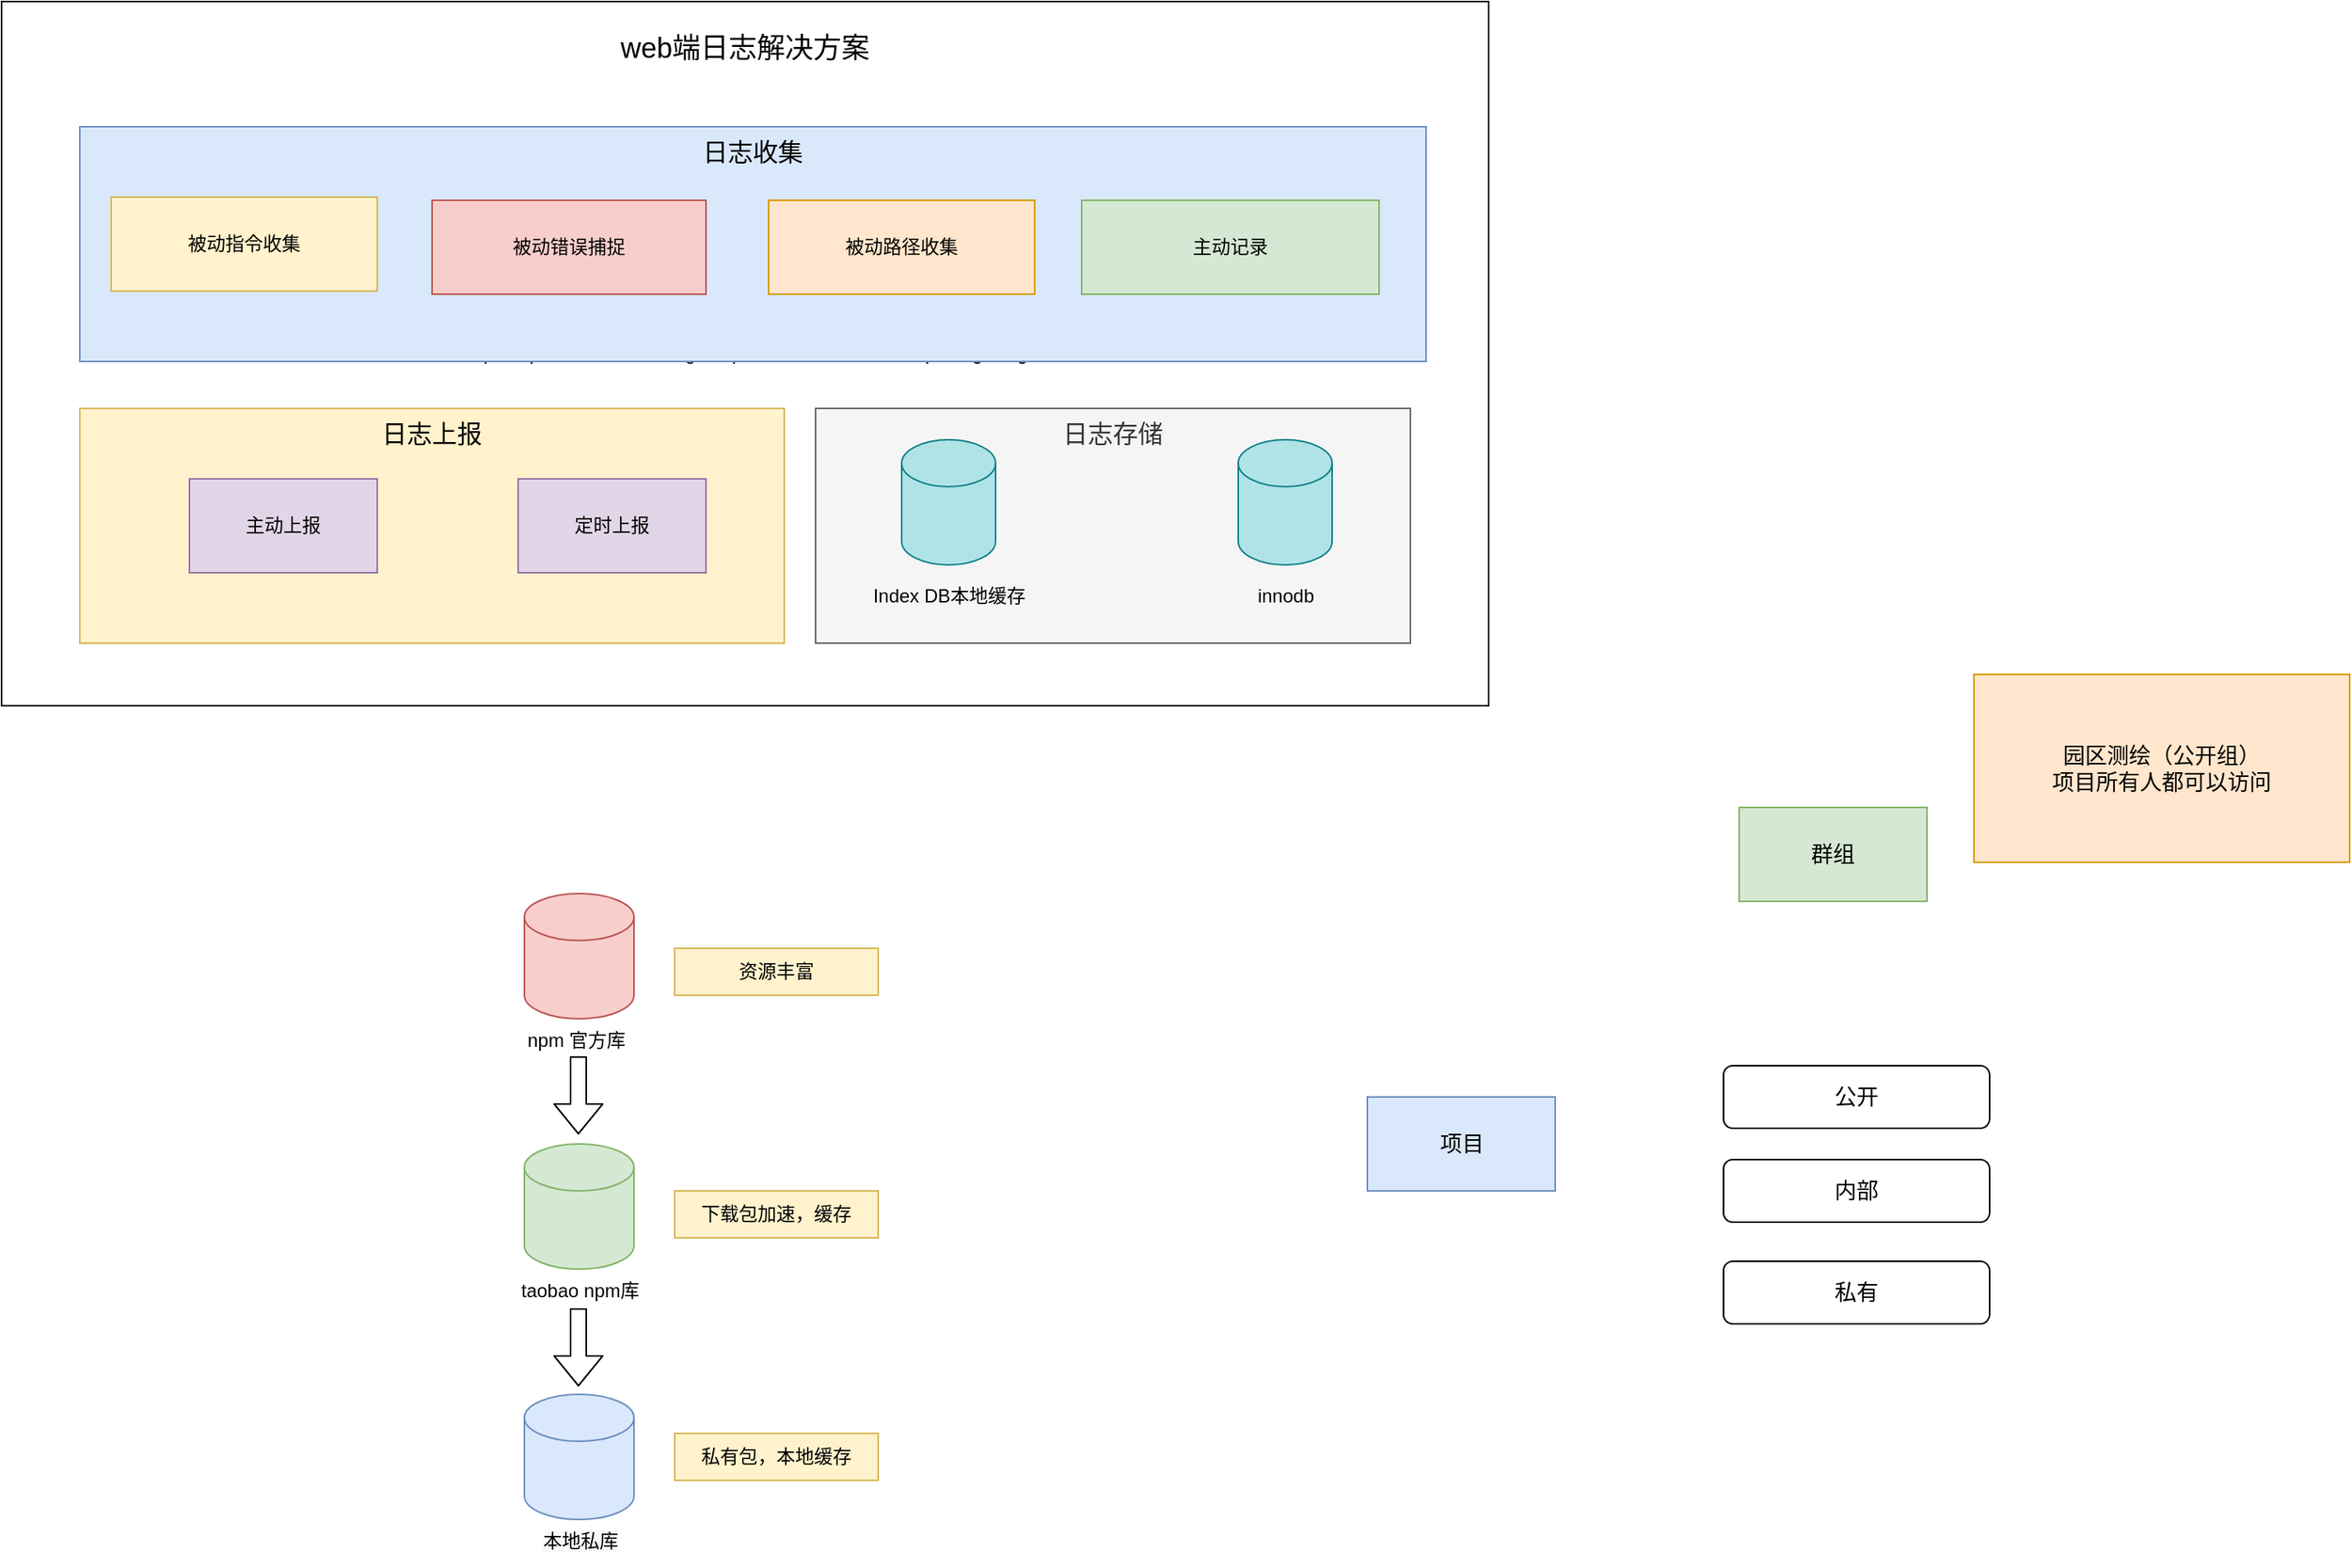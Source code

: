 <mxfile version="14.6.0" type="github">
  <diagram id="_BkoqEayFcA_iPLzUDcl" name="Page-1">
    <mxGraphModel dx="1422" dy="762" grid="1" gridSize="10" guides="1" tooltips="1" connect="1" arrows="1" fold="1" page="1" pageScale="1" pageWidth="827" pageHeight="1169" math="0" shadow="0">
      <root>
        <mxCell id="0" />
        <mxCell id="1" parent="0" />
        <UserObject label="https://upload.wikimedia.org/wikipedia/commons/d/db/Npm-logo.svg" link="https://upload.wikimedia.org/wikipedia/commons/d/db/Npm-logo.svg" id="mw7YGV9gwj3RuTq6S0IA-1">
          <mxCell style="rounded=0;whiteSpace=wrap;html=1;" parent="1" vertex="1">
            <mxGeometry x="100" y="70" width="950" height="450" as="geometry" />
          </mxCell>
        </UserObject>
        <mxCell id="mw7YGV9gwj3RuTq6S0IA-2" value="&lt;font style=&quot;font-size: 16px&quot;&gt;日志收集&lt;/font&gt;" style="rounded=0;whiteSpace=wrap;html=1;verticalAlign=top;fillColor=#dae8fc;strokeColor=#6c8ebf;" parent="1" vertex="1">
          <mxGeometry x="150" y="150" width="860" height="150" as="geometry" />
        </mxCell>
        <mxCell id="mw7YGV9gwj3RuTq6S0IA-3" value="&lt;span style=&quot;font-size: 16px&quot;&gt;日志上报&lt;/span&gt;" style="rounded=0;whiteSpace=wrap;html=1;verticalAlign=top;fillColor=#fff2cc;strokeColor=#d6b656;" parent="1" vertex="1">
          <mxGeometry x="150" y="330" width="450" height="150" as="geometry" />
        </mxCell>
        <mxCell id="mw7YGV9gwj3RuTq6S0IA-4" value="&lt;span style=&quot;font-size: 16px&quot;&gt;日志存储&lt;/span&gt;" style="rounded=0;whiteSpace=wrap;html=1;verticalAlign=top;fillColor=#f5f5f5;strokeColor=#666666;fontColor=#333333;" parent="1" vertex="1">
          <mxGeometry x="620" y="330" width="380" height="150" as="geometry" />
        </mxCell>
        <mxCell id="mw7YGV9gwj3RuTq6S0IA-5" value="&lt;font style=&quot;font-size: 18px&quot;&gt;web端日志解决方案&lt;/font&gt;" style="text;html=1;strokeColor=none;fillColor=none;align=center;verticalAlign=middle;whiteSpace=wrap;rounded=0;" parent="1" vertex="1">
          <mxGeometry x="375" y="90" width="400" height="20" as="geometry" />
        </mxCell>
        <mxCell id="mw7YGV9gwj3RuTq6S0IA-6" value="被动指令收集" style="rounded=0;whiteSpace=wrap;html=1;fillColor=#fff2cc;strokeColor=#d6b656;" parent="1" vertex="1">
          <mxGeometry x="170" y="195" width="170" height="60" as="geometry" />
        </mxCell>
        <mxCell id="mw7YGV9gwj3RuTq6S0IA-7" value="主动记录" style="rounded=0;whiteSpace=wrap;html=1;fillColor=#d5e8d4;strokeColor=#82b366;" parent="1" vertex="1">
          <mxGeometry x="790" y="197" width="190" height="60" as="geometry" />
        </mxCell>
        <mxCell id="mw7YGV9gwj3RuTq6S0IA-8" value="被动错误捕捉" style="rounded=0;whiteSpace=wrap;html=1;fillColor=#f8cecc;strokeColor=#b85450;" parent="1" vertex="1">
          <mxGeometry x="375" y="197" width="175" height="60" as="geometry" />
        </mxCell>
        <mxCell id="mw7YGV9gwj3RuTq6S0IA-9" value="被动路径收集" style="rounded=0;whiteSpace=wrap;html=1;fillColor=#ffe6cc;strokeColor=#d79b00;" parent="1" vertex="1">
          <mxGeometry x="590" y="197" width="170" height="60" as="geometry" />
        </mxCell>
        <mxCell id="mw7YGV9gwj3RuTq6S0IA-11" value="" style="shape=cylinder3;whiteSpace=wrap;html=1;boundedLbl=1;backgroundOutline=1;size=15;fillColor=#b0e3e6;strokeColor=#0e8088;" parent="1" vertex="1">
          <mxGeometry x="675" y="350" width="60" height="80" as="geometry" />
        </mxCell>
        <mxCell id="mw7YGV9gwj3RuTq6S0IA-12" value="Index DB本地缓存" style="text;html=1;strokeColor=none;fillColor=none;align=center;verticalAlign=middle;whiteSpace=wrap;rounded=0;" parent="1" vertex="1">
          <mxGeometry x="652.5" y="440" width="105" height="20" as="geometry" />
        </mxCell>
        <mxCell id="mw7YGV9gwj3RuTq6S0IA-13" value="" style="shape=cylinder3;whiteSpace=wrap;html=1;boundedLbl=1;backgroundOutline=1;size=15;fillColor=#b0e3e6;strokeColor=#0e8088;" parent="1" vertex="1">
          <mxGeometry x="890" y="350" width="60" height="80" as="geometry" />
        </mxCell>
        <mxCell id="mw7YGV9gwj3RuTq6S0IA-14" value="innodb" style="text;html=1;strokeColor=none;fillColor=none;align=center;verticalAlign=middle;whiteSpace=wrap;rounded=0;" parent="1" vertex="1">
          <mxGeometry x="867.5" y="440" width="105" height="20" as="geometry" />
        </mxCell>
        <mxCell id="mw7YGV9gwj3RuTq6S0IA-19" value="主动上报" style="rounded=0;whiteSpace=wrap;html=1;fillColor=#e1d5e7;strokeColor=#9673a6;" parent="1" vertex="1">
          <mxGeometry x="220" y="375" width="120" height="60" as="geometry" />
        </mxCell>
        <mxCell id="mw7YGV9gwj3RuTq6S0IA-20" value="定时上报" style="rounded=0;whiteSpace=wrap;html=1;fillColor=#e1d5e7;strokeColor=#9673a6;" parent="1" vertex="1">
          <mxGeometry x="430" y="375" width="120" height="60" as="geometry" />
        </mxCell>
        <mxCell id="9y2Axr564WV0KpgAV4Yw-1" value="" style="shape=cylinder3;whiteSpace=wrap;html=1;boundedLbl=1;backgroundOutline=1;size=15;rotation=0;fillColor=#dae8fc;strokeColor=#6c8ebf;" parent="1" vertex="1">
          <mxGeometry x="434" y="960" width="70" height="80" as="geometry" />
        </mxCell>
        <mxCell id="9y2Axr564WV0KpgAV4Yw-2" value="&lt;span style=&quot;color: rgb(0 , 0 , 0) ; font-family: &amp;#34;helvetica&amp;#34; ; font-size: 12px ; font-style: normal ; font-weight: 400 ; letter-spacing: normal ; text-align: center ; text-indent: 0px ; text-transform: none ; word-spacing: 0px ; background-color: rgb(248 , 249 , 250) ; display: inline ; float: none&quot;&gt;本地私库&lt;/span&gt;" style="text;whiteSpace=wrap;html=1;" parent="1" vertex="1">
          <mxGeometry x="444" y="1040" width="56" height="30" as="geometry" />
        </mxCell>
        <mxCell id="9y2Axr564WV0KpgAV4Yw-4" value="" style="shape=cylinder3;whiteSpace=wrap;html=1;boundedLbl=1;backgroundOutline=1;size=15;rotation=0;fillColor=#f8cecc;strokeColor=#b85450;" parent="1" vertex="1">
          <mxGeometry x="434" y="640" width="70" height="80" as="geometry" />
        </mxCell>
        <mxCell id="9y2Axr564WV0KpgAV4Yw-5" value="&lt;div style=&quot;text-align: center&quot;&gt;&lt;span&gt;&lt;font face=&quot;helvetica&quot;&gt;npm 官方库&lt;/font&gt;&lt;/span&gt;&lt;/div&gt;" style="text;whiteSpace=wrap;html=1;" parent="1" vertex="1">
          <mxGeometry x="434" y="720" width="76" height="30" as="geometry" />
        </mxCell>
        <mxCell id="9y2Axr564WV0KpgAV4Yw-6" value="" style="shape=cylinder3;whiteSpace=wrap;html=1;boundedLbl=1;backgroundOutline=1;size=15;rotation=0;fillColor=#d5e8d4;strokeColor=#82b366;" parent="1" vertex="1">
          <mxGeometry x="434" y="800" width="70" height="80" as="geometry" />
        </mxCell>
        <mxCell id="9y2Axr564WV0KpgAV4Yw-7" value="&lt;span style=&quot;font-family: &amp;#34;helvetica&amp;#34; ; text-align: center&quot;&gt;taobao npm库&lt;/span&gt;" style="text;whiteSpace=wrap;html=1;" parent="1" vertex="1">
          <mxGeometry x="430" y="880" width="90" height="30" as="geometry" />
        </mxCell>
        <mxCell id="9y2Axr564WV0KpgAV4Yw-8" value="" style="shape=image;verticalLabelPosition=bottom;labelBackgroundColor=#ffffff;verticalAlign=top;aspect=fixed;imageAspect=0;image=https://upload.wikimedia.org/wikipedia/commons/d/db/Npm-logo.svg;" parent="1" vertex="1">
          <mxGeometry x="443.26" y="1000" width="51.49" height="20" as="geometry" />
        </mxCell>
        <mxCell id="9y2Axr564WV0KpgAV4Yw-9" value="" style="shape=image;verticalLabelPosition=bottom;labelBackgroundColor=#ffffff;verticalAlign=top;aspect=fixed;imageAspect=0;image=https://upload.wikimedia.org/wikipedia/commons/d/db/Npm-logo.svg;" parent="1" vertex="1">
          <mxGeometry x="443.26" y="840" width="51.49" height="20" as="geometry" />
        </mxCell>
        <mxCell id="9y2Axr564WV0KpgAV4Yw-10" value="" style="shape=image;verticalLabelPosition=bottom;labelBackgroundColor=#ffffff;verticalAlign=top;aspect=fixed;imageAspect=0;image=https://upload.wikimedia.org/wikipedia/commons/d/db/Npm-logo.svg;" parent="1" vertex="1">
          <mxGeometry x="443.26" y="680" width="51.49" height="20" as="geometry" />
        </mxCell>
        <mxCell id="9y2Axr564WV0KpgAV4Yw-13" value="" style="shape=flexArrow;endArrow=classic;html=1;" parent="1" edge="1">
          <mxGeometry width="50" height="50" relative="1" as="geometry">
            <mxPoint x="468.5" y="905" as="sourcePoint" />
            <mxPoint x="468.5" y="955" as="targetPoint" />
          </mxGeometry>
        </mxCell>
        <mxCell id="9y2Axr564WV0KpgAV4Yw-15" value="" style="shape=flexArrow;endArrow=classic;html=1;" parent="1" edge="1">
          <mxGeometry width="50" height="50" relative="1" as="geometry">
            <mxPoint x="468.5" y="744" as="sourcePoint" />
            <mxPoint x="468.5" y="794" as="targetPoint" />
          </mxGeometry>
        </mxCell>
        <mxCell id="9y2Axr564WV0KpgAV4Yw-16" value="下载包加速，缓存" style="text;html=1;strokeColor=#d6b656;fillColor=#fff2cc;align=center;verticalAlign=middle;whiteSpace=wrap;rounded=0;" parent="1" vertex="1">
          <mxGeometry x="530" y="830" width="130" height="30" as="geometry" />
        </mxCell>
        <mxCell id="9y2Axr564WV0KpgAV4Yw-17" value="私有包，本地缓存" style="text;html=1;strokeColor=#d6b656;fillColor=#fff2cc;align=center;verticalAlign=middle;whiteSpace=wrap;rounded=0;" parent="1" vertex="1">
          <mxGeometry x="530" y="985" width="130" height="30" as="geometry" />
        </mxCell>
        <mxCell id="9y2Axr564WV0KpgAV4Yw-18" value="资源丰富" style="text;html=1;strokeColor=#d6b656;fillColor=#fff2cc;align=center;verticalAlign=middle;whiteSpace=wrap;rounded=0;" parent="1" vertex="1">
          <mxGeometry x="530" y="675" width="130" height="30" as="geometry" />
        </mxCell>
        <mxCell id="B5DhvqtyqBvgkAlbuiQp-1" value="园区测绘（公开组）&lt;br style=&quot;font-size: 14px;&quot;&gt;项目所有人都可以访问&lt;br style=&quot;font-size: 14px;&quot;&gt;" style="rounded=0;whiteSpace=wrap;html=1;fillColor=#ffe6cc;strokeColor=#d79b00;fontSize=14;" vertex="1" parent="1">
          <mxGeometry x="1360" y="500" width="240" height="120" as="geometry" />
        </mxCell>
        <mxCell id="B5DhvqtyqBvgkAlbuiQp-2" value="项目" style="rounded=0;whiteSpace=wrap;html=1;fontSize=14;fillColor=#dae8fc;strokeColor=#6c8ebf;" vertex="1" parent="1">
          <mxGeometry x="972.5" y="770" width="120" height="60" as="geometry" />
        </mxCell>
        <mxCell id="B5DhvqtyqBvgkAlbuiQp-3" value="群组" style="rounded=0;whiteSpace=wrap;html=1;fontSize=14;fillColor=#d5e8d4;strokeColor=#82b366;" vertex="1" parent="1">
          <mxGeometry x="1210" y="585" width="120" height="60" as="geometry" />
        </mxCell>
        <mxCell id="B5DhvqtyqBvgkAlbuiQp-4" value="公开" style="rounded=1;whiteSpace=wrap;html=1;fontSize=14;" vertex="1" parent="1">
          <mxGeometry x="1200" y="750" width="170" height="40" as="geometry" />
        </mxCell>
        <mxCell id="B5DhvqtyqBvgkAlbuiQp-5" value="内部" style="rounded=1;whiteSpace=wrap;html=1;fontSize=14;" vertex="1" parent="1">
          <mxGeometry x="1200" y="810" width="170" height="40" as="geometry" />
        </mxCell>
        <mxCell id="B5DhvqtyqBvgkAlbuiQp-6" value="私有" style="rounded=1;whiteSpace=wrap;html=1;fontSize=14;" vertex="1" parent="1">
          <mxGeometry x="1200" y="875" width="170" height="40" as="geometry" />
        </mxCell>
      </root>
    </mxGraphModel>
  </diagram>
</mxfile>
